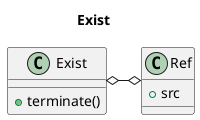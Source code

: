 @startuml

title Exist

class Exist {
	+ terminate()
}

class Ref {
	+ src
}

Exist o-o Ref

@enduml
